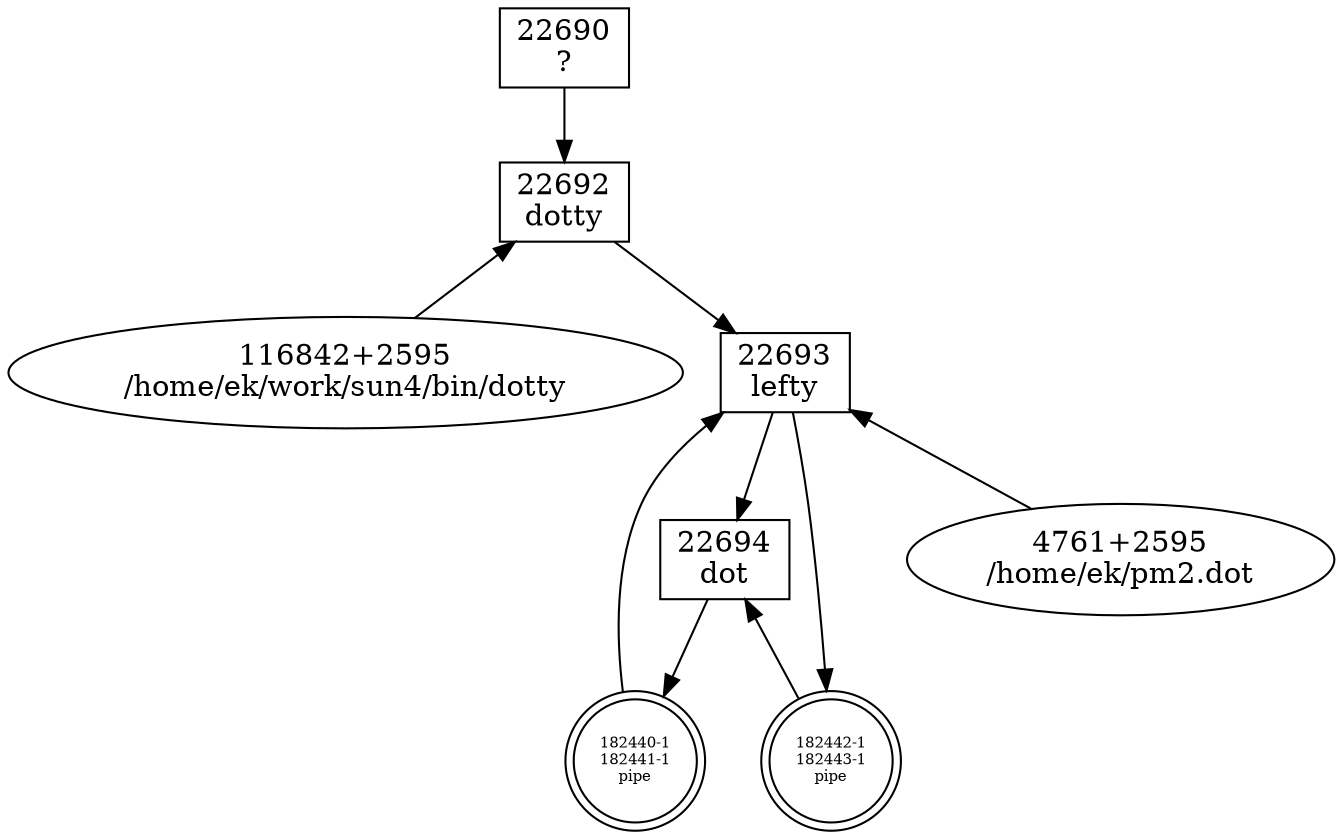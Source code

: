 # Generated Tor  2 Okt 2008 11:04:02 GMT by dot - Graphviz version 2.20.2 (Tue Jul  1 11:56:55 UTC 2008)
#
# 
# real	0m0.173s
# user	0m0.123s
# sys	0m0.035s

digraph g {
	node [label="\N", fontsize=14, fontname="Times-Roman", fontcolor=black, shape=box, color=black, width="0.5"];
	edge [fontsize=14, fontname="Times-Roman", fontcolor=black, color=black];
	graph [bb="0,0,956,480",
		_draw_="c 5 -white C 5 -white P 4 0 0 0 480 956 480 956 0 ",
		xdotversion="1.2"];
	22690 [label="22690\n?", width="0.58", pname="?", kind=proc, pos="22,190", height="0.50", _draw_="c 5 -black p 4 43 208 1 208 1 172 43 172 ", _ldraw_="F 14.000000 11 -Times-Roman c 5 -black T 22 188 0 26 5 -22690 F 14.000000 11 -Times-Roman c 5 -black T 22 176 0 5 1 -? "];
	22692 [label="22692\ndotty", width="0.58", pname=dotty, kind=proc, pos="578,190", height="0.50", _draw_="c 5 -black p 4 599 208 557 208 557 172 599 172 ", _ldraw_="F 14.000000 11 -Times-Roman c 5 -black T 578 188 0 26 5 -22692 F 14.000000 11 -Times-Roman c 5 -black T 578 176 0 22 5 -dotty "];
	"116842+2595" [label="116842+2595\n/home/ek/work/sun4/bin/dotty", shape=ellipse, width="2.81", kind=file, fname="/home/ek/work/sun4/bin/dotty", pos="800,23", height="0.62", _draw_="c 5 -black e 800 23 101 23 ", _ldraw_="F 14.000000 11 -Times-Roman c 5 -black T 800 21 0 58 11 -116842+2595 F 14.000000 11 -Times-Roman c 5 -black T 800 9 0 127 28 -/h\
ome/ek/work/sun4/bin/dotty "];
	22693 [label="22693\nlefty", width="0.58", pname=lefty, kind=proc, pos="810,342", height="0.50", _draw_="c 5 -black p 4 831 360 789 360 789 324 831 324 ", _ldraw_="F 14.000000 11 -Times-Roman c 5 -black T 810 340 0 26 5 -22693 F 14.000000 11 -Times-Roman c 5 -black T 810 328 0 19 5 -lefty "];
	"182440-1" [label="182440-1\n182441-1\npipe", fontsize=7, shape=doublecircle, width="0.81", kind=file, fname=pipe, subkind=pipe, pos="926,317", height="0.82", _draw_="c 5 -black e 926 317 25 25 c 5 -black e 926 317 29 29 ", _ldraw_="F 7.000000 11 -Times-Roman c 5 -black T 926 319 0 20 8 -182440-1 F 7.000000 11 -Times-Roman c 5 -black T 926 313 0 20 8 -182441-\
1 F 7.000000 11 -Times-Roman c 5 -black T 926 307 0 9 4 -pipe "];
	"182442-1" [label="182442-1\n182443-1\npipe", fontsize=7, shape=doublecircle, width="0.81", kind=file, fname=pipe, subkind=pipe, pos="786,226", height="0.82", _draw_="c 5 -black e 786 226 25 25 c 5 -black e 786 226 29 29 ", _ldraw_="F 7.000000 11 -Times-Roman c 5 -black T 786 228 0 20 8 -182442-1 F 7.000000 11 -Times-Roman c 5 -black T 786 222 0 20 8 -182443-\
1 F 7.000000 11 -Times-Roman c 5 -black T 786 216 0 9 4 -pipe "];
	22694 [label="22694\ndot", width="0.58", pname=dot, kind=proc, pos="901,202", height="0.50", _draw_="c 5 -black p 4 922 220 880 220 880 184 922 184 ", _ldraw_="F 14.000000 11 -Times-Roman c 5 -black T 901 200 0 26 5 -22694 F 14.000000 11 -Times-Roman c 5 -black T 901 188 0 13 3 -dot "];
	"4761+2595" [label="4761+2595\n/home/ek/pm2.dot", shape=ellipse, width="1.83", kind=file, fname="/home/ek/pm2.dot", pos="735,457", height="0.62", _draw_="c 5 -black e 735 457 66 23 ", _ldraw_="F 14.000000 11 -Times-Roman c 5 -black T 735 455 0 48 9 -4761+2595 F 14.000000 11 -Times-Roman c 5 -black T 735 443 0 77 16 -/ho\
me/ek/pm2.dot "];
	22690 -> 22692 [pos="e,557,190 43,190 128,190 446,190 547,190", _draw_="c 5 -black B 4 43 190 128 190 446 190 547 190 ", _hdraw_="S 5 -solid S 15 -setlinewidth(1) c 5 -black C 5 -black P 3 547 194 557 190 547 187 "];
	22692 -> "116842+2595" [dir=back, pos="s,599,174 607,168 650,136 729,77 771,45", _draw_="c 5 -black B 4 607 168 650 136 729 77 771 45 ", _tdraw_="S 5 -solid S 15 -setlinewidth(1) c 5 -black C 5 -black P 3 605 165 599 174 609 171 "];
	22692 -> 22693 [pos="e,789,328 599,204 641,231 733,292 780,323", _draw_="c 5 -black B 4 599 204 641 231 733 292 780 323 ", _hdraw_="S 5 -solid S 15 -setlinewidth(1) c 5 -black C 5 -black P 3 779 326 789 328 782 320 "];
	22693 -> "182440-1" [dir=back, pos="s,831,337 841,335 858,331 881,326 898,323", _draw_="c 5 -black B 4 841 335 858 331 881 326 898 323 ", _tdraw_="S 5 -solid S 15 -setlinewidth(1) c 5 -black C 5 -black P 3 840 332 831 337 841 338 "];
	22693 -> "182442-1" [dir=forward, pos="e,792,255 806,324 803,308 799,285 794,265", _draw_="c 5 -black B 4 806 324 803 308 799 285 794 265 ", _hdraw_="S 5 -solid S 15 -setlinewidth(1) c 5 -black C 5 -black P 3 797 264 792 255 791 265 "];
	22693 -> 22694 [pos="e,889,220 822,324 837,300 865,257 883,229", _draw_="c 5 -black B 4 822 324 837 300 865 257 883 229 ", _hdraw_="S 5 -solid S 15 -setlinewidth(1) c 5 -black C 5 -black P 3 886 230 889 220 881 226 "];
	22694 -> "182440-1" [dir=forward, pos="e,920,288 905,220 908,235 913,259 918,278", _draw_="c 5 -black B 4 905 220 908 235 913 259 918 278 ", _hdraw_="S 5 -solid S 15 -setlinewidth(1) c 5 -black C 5 -black P 3 915 279 920 288 921 278 "];
	22694 -> "182442-1" [dir=back, pos="s,880,206 870,208 853,212 831,217 814,220", _draw_="c 5 -black B 4 870 208 853 212 831 217 814 220 ", _tdraw_="S 5 -solid S 15 -setlinewidth(1) c 5 -black C 5 -black P 3 871 211 880 206 870 205 "];
	22693 -> "4761+2595" [dir=back, pos="s,798,360 793,369 780,389 762,416 749,435", _draw_="c 5 -black B 4 793 369 780 389 762 416 749 435 ", _tdraw_="S 5 -solid S 15 -setlinewidth(1) c 5 -black C 5 -black P 3 796 370 798 360 790 367 "];
}
